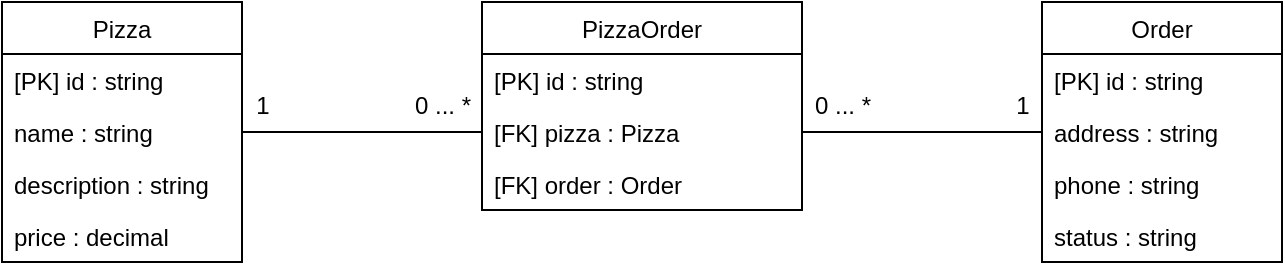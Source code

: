 <mxfile version="14.8.0" type="device"><diagram id="8a2Wa44ENmAUp0AjXEa_" name="Page-1"><mxGraphModel dx="955" dy="455" grid="1" gridSize="10" guides="1" tooltips="1" connect="1" arrows="1" fold="1" page="1" pageScale="1" pageWidth="827" pageHeight="1169" math="0" shadow="0"><root><mxCell id="0"/><mxCell id="1" parent="0"/><mxCell id="iIZahdBaC1dCidQw9UJk-1" value="PizzaOrder" style="swimlane;fontStyle=0;childLayout=stackLayout;horizontal=1;startSize=26;horizontalStack=0;resizeParent=1;resizeParentMax=0;resizeLast=0;collapsible=1;marginBottom=0;" vertex="1" parent="1"><mxGeometry x="360" y="120" width="160" height="104" as="geometry"/></mxCell><mxCell id="iIZahdBaC1dCidQw9UJk-9" value="[PK] id : string" style="text;strokeColor=none;fillColor=none;align=left;verticalAlign=top;spacingLeft=4;spacingRight=4;overflow=hidden;rotatable=0;points=[[0,0.5],[1,0.5]];portConstraint=eastwest;" vertex="1" parent="iIZahdBaC1dCidQw9UJk-1"><mxGeometry y="26" width="160" height="26" as="geometry"/></mxCell><mxCell id="iIZahdBaC1dCidQw9UJk-3" value="[FK] pizza : Pizza" style="text;strokeColor=none;fillColor=none;align=left;verticalAlign=top;spacingLeft=4;spacingRight=4;overflow=hidden;rotatable=0;points=[[0,0.5],[1,0.5]];portConstraint=eastwest;" vertex="1" parent="iIZahdBaC1dCidQw9UJk-1"><mxGeometry y="52" width="160" height="26" as="geometry"/></mxCell><mxCell id="iIZahdBaC1dCidQw9UJk-4" value="[FK] order : Order" style="text;strokeColor=none;fillColor=none;align=left;verticalAlign=top;spacingLeft=4;spacingRight=4;overflow=hidden;rotatable=0;points=[[0,0.5],[1,0.5]];portConstraint=eastwest;" vertex="1" parent="iIZahdBaC1dCidQw9UJk-1"><mxGeometry y="78" width="160" height="26" as="geometry"/></mxCell><mxCell id="iIZahdBaC1dCidQw9UJk-10" value="Order" style="swimlane;fontStyle=0;childLayout=stackLayout;horizontal=1;startSize=26;horizontalStack=0;resizeParent=1;resizeParentMax=0;resizeLast=0;collapsible=1;marginBottom=0;" vertex="1" parent="1"><mxGeometry x="640" y="120" width="120" height="130" as="geometry"/></mxCell><mxCell id="iIZahdBaC1dCidQw9UJk-11" value="[PK] id : string" style="text;strokeColor=none;fillColor=none;align=left;verticalAlign=top;spacingLeft=4;spacingRight=4;overflow=hidden;rotatable=0;points=[[0,0.5],[1,0.5]];portConstraint=eastwest;" vertex="1" parent="iIZahdBaC1dCidQw9UJk-10"><mxGeometry y="26" width="120" height="26" as="geometry"/></mxCell><mxCell id="iIZahdBaC1dCidQw9UJk-12" value="address : string" style="text;strokeColor=none;fillColor=none;align=left;verticalAlign=top;spacingLeft=4;spacingRight=4;overflow=hidden;rotatable=0;points=[[0,0.5],[1,0.5]];portConstraint=eastwest;" vertex="1" parent="iIZahdBaC1dCidQw9UJk-10"><mxGeometry y="52" width="120" height="26" as="geometry"/></mxCell><mxCell id="iIZahdBaC1dCidQw9UJk-13" value="phone : string" style="text;strokeColor=none;fillColor=none;align=left;verticalAlign=top;spacingLeft=4;spacingRight=4;overflow=hidden;rotatable=0;points=[[0,0.5],[1,0.5]];portConstraint=eastwest;" vertex="1" parent="iIZahdBaC1dCidQw9UJk-10"><mxGeometry y="78" width="120" height="26" as="geometry"/></mxCell><mxCell id="iIZahdBaC1dCidQw9UJk-28" value="status : string" style="text;strokeColor=none;fillColor=none;align=left;verticalAlign=top;spacingLeft=4;spacingRight=4;overflow=hidden;rotatable=0;points=[[0,0.5],[1,0.5]];portConstraint=eastwest;" vertex="1" parent="iIZahdBaC1dCidQw9UJk-10"><mxGeometry y="104" width="120" height="26" as="geometry"/></mxCell><mxCell id="iIZahdBaC1dCidQw9UJk-15" value="Pizza" style="swimlane;fontStyle=0;childLayout=stackLayout;horizontal=1;startSize=26;horizontalStack=0;resizeParent=1;resizeParentMax=0;resizeLast=0;collapsible=1;marginBottom=0;" vertex="1" parent="1"><mxGeometry x="120" y="120" width="120" height="130" as="geometry"/></mxCell><mxCell id="iIZahdBaC1dCidQw9UJk-16" value="[PK] id : string" style="text;strokeColor=none;fillColor=none;align=left;verticalAlign=top;spacingLeft=4;spacingRight=4;overflow=hidden;rotatable=0;points=[[0,0.5],[1,0.5]];portConstraint=eastwest;" vertex="1" parent="iIZahdBaC1dCidQw9UJk-15"><mxGeometry y="26" width="120" height="26" as="geometry"/></mxCell><mxCell id="iIZahdBaC1dCidQw9UJk-17" value="name : string" style="text;strokeColor=none;fillColor=none;align=left;verticalAlign=top;spacingLeft=4;spacingRight=4;overflow=hidden;rotatable=0;points=[[0,0.5],[1,0.5]];portConstraint=eastwest;" vertex="1" parent="iIZahdBaC1dCidQw9UJk-15"><mxGeometry y="52" width="120" height="26" as="geometry"/></mxCell><mxCell id="iIZahdBaC1dCidQw9UJk-18" value="description : string" style="text;strokeColor=none;fillColor=none;align=left;verticalAlign=top;spacingLeft=4;spacingRight=4;overflow=hidden;rotatable=0;points=[[0,0.5],[1,0.5]];portConstraint=eastwest;" vertex="1" parent="iIZahdBaC1dCidQw9UJk-15"><mxGeometry y="78" width="120" height="26" as="geometry"/></mxCell><mxCell id="iIZahdBaC1dCidQw9UJk-19" value="price : decimal" style="text;strokeColor=none;fillColor=none;align=left;verticalAlign=top;spacingLeft=4;spacingRight=4;overflow=hidden;rotatable=0;points=[[0,0.5],[1,0.5]];portConstraint=eastwest;" vertex="1" parent="iIZahdBaC1dCidQw9UJk-15"><mxGeometry y="104" width="120" height="26" as="geometry"/></mxCell><mxCell id="iIZahdBaC1dCidQw9UJk-21" style="edgeStyle=orthogonalEdgeStyle;rounded=0;orthogonalLoop=1;jettySize=auto;html=1;exitX=1;exitY=0.5;exitDx=0;exitDy=0;entryX=0;entryY=0.5;entryDx=0;entryDy=0;endArrow=none;endFill=0;" edge="1" parent="1" source="iIZahdBaC1dCidQw9UJk-17" target="iIZahdBaC1dCidQw9UJk-3"><mxGeometry relative="1" as="geometry"/></mxCell><mxCell id="iIZahdBaC1dCidQw9UJk-22" value="1" style="text;html=1;align=center;verticalAlign=middle;resizable=0;points=[];autosize=1;strokeColor=none;" vertex="1" parent="1"><mxGeometry x="240" y="162" width="20" height="20" as="geometry"/></mxCell><mxCell id="iIZahdBaC1dCidQw9UJk-23" value="0 ... *" style="text;html=1;align=center;verticalAlign=middle;resizable=0;points=[];autosize=1;strokeColor=none;" vertex="1" parent="1"><mxGeometry x="320" y="162" width="40" height="20" as="geometry"/></mxCell><mxCell id="iIZahdBaC1dCidQw9UJk-24" style="edgeStyle=orthogonalEdgeStyle;rounded=0;orthogonalLoop=1;jettySize=auto;html=1;exitX=1;exitY=0.5;exitDx=0;exitDy=0;entryX=0;entryY=0.5;entryDx=0;entryDy=0;endArrow=none;endFill=0;" edge="1" parent="1" source="iIZahdBaC1dCidQw9UJk-3" target="iIZahdBaC1dCidQw9UJk-12"><mxGeometry relative="1" as="geometry"/></mxCell><mxCell id="iIZahdBaC1dCidQw9UJk-25" value="0 ... *" style="text;html=1;align=center;verticalAlign=middle;resizable=0;points=[];autosize=1;strokeColor=none;" vertex="1" parent="1"><mxGeometry x="520" y="162" width="40" height="20" as="geometry"/></mxCell><mxCell id="iIZahdBaC1dCidQw9UJk-26" value="1" style="text;html=1;align=center;verticalAlign=middle;resizable=0;points=[];autosize=1;strokeColor=none;" vertex="1" parent="1"><mxGeometry x="620" y="162" width="20" height="20" as="geometry"/></mxCell></root></mxGraphModel></diagram></mxfile>